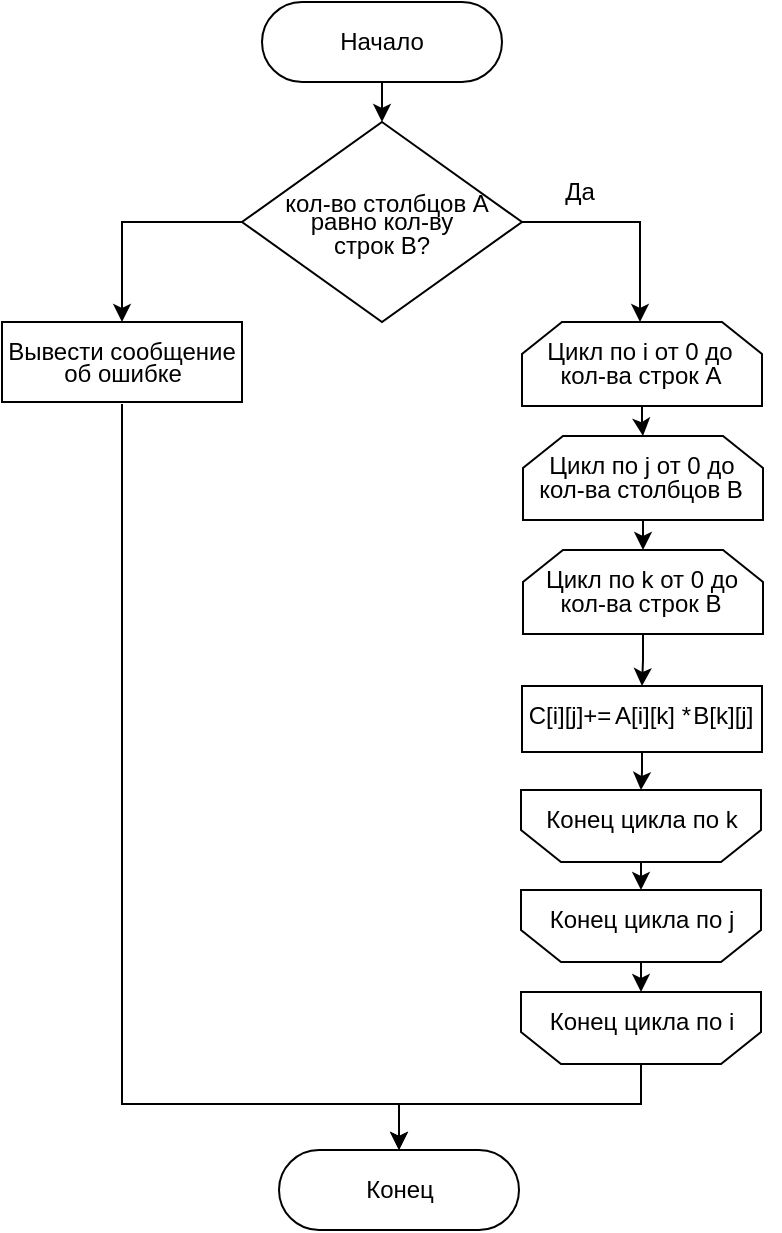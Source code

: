 <mxfile>
    <diagram id="SCuHcFxAUamTaQBNhxje" name="Page-1">
        <mxGraphModel dx="806" dy="650" grid="0" gridSize="10" guides="1" tooltips="1" connect="1" arrows="1" fold="1" page="0" pageScale="1" pageWidth="850" pageHeight="1100" math="0" shadow="0">
            <root>
                <mxCell id="0"/>
                <mxCell id="1" parent="0"/>
                <mxCell id="2" value="Начало" style="rounded=1;whiteSpace=wrap;html=1;arcSize=50;" parent="1" vertex="1">
                    <mxGeometry x="529" y="75" width="120" height="40" as="geometry"/>
                </mxCell>
                <mxCell id="3" value="Конец" style="rounded=1;whiteSpace=wrap;html=1;arcSize=50;" parent="1" vertex="1">
                    <mxGeometry x="537.5" y="649" width="120" height="40" as="geometry"/>
                </mxCell>
                <mxCell id="4" value="" style="rhombus;whiteSpace=wrap;html=1;" parent="1" vertex="1">
                    <mxGeometry x="519" y="135" width="140" height="100" as="geometry"/>
                </mxCell>
                <mxCell id="5" value="равно кол-ву" style="text;html=1;strokeColor=none;fillColor=none;align=center;verticalAlign=middle;whiteSpace=wrap;rounded=0;" parent="1" vertex="1">
                    <mxGeometry x="529" y="170" width="120" height="30" as="geometry"/>
                </mxCell>
                <mxCell id="6" value="кол-во столбцов А" style="text;html=1;strokeColor=none;fillColor=none;align=center;verticalAlign=middle;whiteSpace=wrap;rounded=0;" parent="1" vertex="1">
                    <mxGeometry x="539" y="161" width="105" height="30" as="geometry"/>
                </mxCell>
                <mxCell id="7" value="строк B?" style="text;html=1;strokeColor=none;fillColor=none;align=center;verticalAlign=middle;whiteSpace=wrap;rounded=0;" parent="1" vertex="1">
                    <mxGeometry x="559" y="182" width="60" height="30" as="geometry"/>
                </mxCell>
                <mxCell id="8" value="" style="rounded=0;whiteSpace=wrap;html=1;" parent="1" vertex="1">
                    <mxGeometry x="399" y="235" width="120" height="40" as="geometry"/>
                </mxCell>
                <mxCell id="9" value="Вывести сообщение" style="text;html=1;strokeColor=none;fillColor=none;align=center;verticalAlign=middle;whiteSpace=wrap;rounded=0;" parent="1" vertex="1">
                    <mxGeometry x="399" y="235" width="120" height="30" as="geometry"/>
                </mxCell>
                <mxCell id="10" value="об ошибке" style="text;html=1;strokeColor=none;fillColor=none;align=center;verticalAlign=middle;whiteSpace=wrap;rounded=0;" parent="1" vertex="1">
                    <mxGeometry x="414.5" y="246" width="89" height="30" as="geometry"/>
                </mxCell>
                <mxCell id="12" value="" style="shape=loopLimit;whiteSpace=wrap;html=1;" parent="1" vertex="1">
                    <mxGeometry x="659" y="235" width="120" height="42" as="geometry"/>
                </mxCell>
                <mxCell id="13" value="" style="shape=loopLimit;verticalAlign=middle;rounded=0;rotation=-180;editable=1;movable=1;resizable=1;rotatable=1;deletable=1;connectable=1;horizontal=1;whiteSpace=wrap;html=1;" parent="1" vertex="1">
                    <mxGeometry x="658.5" y="570" width="120" height="36" as="geometry"/>
                </mxCell>
                <mxCell id="18" value="Цикл по i от 0 до" style="text;html=1;strokeColor=none;fillColor=none;align=center;verticalAlign=middle;whiteSpace=wrap;rounded=0;" parent="1" vertex="1">
                    <mxGeometry x="668" y="235" width="100" height="30" as="geometry"/>
                </mxCell>
                <mxCell id="19" value="кол-ва строк A" style="text;html=1;strokeColor=none;fillColor=none;align=center;verticalAlign=middle;whiteSpace=wrap;rounded=0;" parent="1" vertex="1">
                    <mxGeometry x="658.5" y="247" width="119" height="30" as="geometry"/>
                </mxCell>
                <mxCell id="20" value="Конец цикла по i" style="text;html=1;strokeColor=none;fillColor=none;align=center;verticalAlign=middle;whiteSpace=wrap;rounded=0;" parent="1" vertex="1">
                    <mxGeometry x="658.5" y="570" width="120" height="30" as="geometry"/>
                </mxCell>
                <mxCell id="21" value="" style="shape=loopLimit;whiteSpace=wrap;html=1;" parent="1" vertex="1">
                    <mxGeometry x="659.5" y="292" width="120" height="42" as="geometry"/>
                </mxCell>
                <mxCell id="22" value="" style="shape=loopLimit;verticalAlign=middle;rounded=0;rotation=-180;editable=1;movable=1;resizable=1;rotatable=1;deletable=1;connectable=1;horizontal=1;whiteSpace=wrap;html=1;" parent="1" vertex="1">
                    <mxGeometry x="658.5" y="519" width="120" height="36" as="geometry"/>
                </mxCell>
                <mxCell id="23" value="Цикл по j от 0 до" style="text;html=1;strokeColor=none;fillColor=none;align=center;verticalAlign=middle;whiteSpace=wrap;rounded=0;" parent="1" vertex="1">
                    <mxGeometry x="668.5" y="292" width="100" height="30" as="geometry"/>
                </mxCell>
                <mxCell id="24" value="кол-ва столбцов B" style="text;html=1;strokeColor=none;fillColor=none;align=center;verticalAlign=middle;whiteSpace=wrap;rounded=0;" parent="1" vertex="1">
                    <mxGeometry x="659" y="304" width="119" height="30" as="geometry"/>
                </mxCell>
                <mxCell id="25" value="Конец цикла по j" style="text;html=1;strokeColor=none;fillColor=none;align=center;verticalAlign=middle;whiteSpace=wrap;rounded=0;" parent="1" vertex="1">
                    <mxGeometry x="658.5" y="519" width="120" height="30" as="geometry"/>
                </mxCell>
                <mxCell id="26" value="" style="shape=loopLimit;whiteSpace=wrap;html=1;" parent="1" vertex="1">
                    <mxGeometry x="659.5" y="349" width="120" height="42" as="geometry"/>
                </mxCell>
                <mxCell id="27" value="" style="shape=loopLimit;verticalAlign=middle;rounded=0;rotation=-180;editable=1;movable=1;resizable=1;rotatable=1;deletable=1;connectable=1;horizontal=1;whiteSpace=wrap;html=1;" parent="1" vertex="1">
                    <mxGeometry x="658.5" y="469" width="120" height="36" as="geometry"/>
                </mxCell>
                <mxCell id="28" value="Цикл по k от 0 до" style="text;html=1;strokeColor=none;fillColor=none;align=center;verticalAlign=middle;whiteSpace=wrap;rounded=0;" parent="1" vertex="1">
                    <mxGeometry x="668.5" y="349" width="100" height="30" as="geometry"/>
                </mxCell>
                <mxCell id="29" value="кол-ва строк B" style="text;html=1;strokeColor=none;fillColor=none;align=center;verticalAlign=middle;whiteSpace=wrap;rounded=0;" parent="1" vertex="1">
                    <mxGeometry x="659" y="361" width="119" height="30" as="geometry"/>
                </mxCell>
                <mxCell id="30" value="Конец цикла по k" style="text;html=1;strokeColor=none;fillColor=none;align=center;verticalAlign=middle;whiteSpace=wrap;rounded=0;" parent="1" vertex="1">
                    <mxGeometry x="658.5" y="469" width="120" height="30" as="geometry"/>
                </mxCell>
                <mxCell id="31" value="" style="rounded=0;whiteSpace=wrap;html=1;" parent="1" vertex="1">
                    <mxGeometry x="659" y="417" width="120" height="33" as="geometry"/>
                </mxCell>
                <mxCell id="32" value="С[i][j]+=" style="text;html=1;strokeColor=none;fillColor=none;align=center;verticalAlign=middle;whiteSpace=wrap;rounded=0;" parent="1" vertex="1">
                    <mxGeometry x="658.5" y="417" width="47.5" height="30" as="geometry"/>
                </mxCell>
                <mxCell id="33" value="" style="endArrow=classic;html=1;exitX=1;exitY=0.5;exitDx=0;exitDy=0;entryX=0.5;entryY=0;entryDx=0;entryDy=0;edgeStyle=orthogonalEdgeStyle;rounded=0;" parent="1" source="4" target="18" edge="1">
                    <mxGeometry width="50" height="50" relative="1" as="geometry">
                        <mxPoint x="620" y="552" as="sourcePoint"/>
                        <mxPoint x="670" y="502" as="targetPoint"/>
                    </mxGeometry>
                </mxCell>
                <mxCell id="34" value="" style="endArrow=classic;html=1;edgeStyle=orthogonalEdgeStyle;rounded=0;" parent="1" source="12" target="21" edge="1">
                    <mxGeometry width="50" height="50" relative="1" as="geometry">
                        <mxPoint x="620" y="552" as="sourcePoint"/>
                        <mxPoint x="670" y="502" as="targetPoint"/>
                    </mxGeometry>
                </mxCell>
                <mxCell id="35" value="" style="endArrow=classic;html=1;edgeStyle=orthogonalEdgeStyle;rounded=0;" parent="1" source="21" target="26" edge="1">
                    <mxGeometry width="50" height="50" relative="1" as="geometry">
                        <mxPoint x="620" y="552" as="sourcePoint"/>
                        <mxPoint x="670" y="502" as="targetPoint"/>
                    </mxGeometry>
                </mxCell>
                <mxCell id="36" value="" style="endArrow=classic;html=1;edgeStyle=orthogonalEdgeStyle;rounded=0;" parent="1" source="26" target="31" edge="1">
                    <mxGeometry width="50" height="50" relative="1" as="geometry">
                        <mxPoint x="620" y="552" as="sourcePoint"/>
                        <mxPoint x="670" y="502" as="targetPoint"/>
                    </mxGeometry>
                </mxCell>
                <mxCell id="37" value="" style="endArrow=classic;html=1;edgeStyle=orthogonalEdgeStyle;rounded=0;" parent="1" source="31" target="30" edge="1">
                    <mxGeometry width="50" height="50" relative="1" as="geometry">
                        <mxPoint x="620" y="552" as="sourcePoint"/>
                        <mxPoint x="670" y="502" as="targetPoint"/>
                    </mxGeometry>
                </mxCell>
                <mxCell id="38" value="" style="endArrow=classic;html=1;edgeStyle=orthogonalEdgeStyle;rounded=0;" parent="1" source="27" target="22" edge="1">
                    <mxGeometry width="50" height="50" relative="1" as="geometry">
                        <mxPoint x="620" y="552" as="sourcePoint"/>
                        <mxPoint x="670" y="502" as="targetPoint"/>
                    </mxGeometry>
                </mxCell>
                <mxCell id="39" value="" style="endArrow=classic;html=1;edgeStyle=orthogonalEdgeStyle;rounded=0;entryX=0.5;entryY=1;entryDx=0;entryDy=0;exitX=0.5;exitY=0;exitDx=0;exitDy=0;" parent="1" source="22" target="13" edge="1">
                    <mxGeometry width="50" height="50" relative="1" as="geometry">
                        <mxPoint x="620" y="552" as="sourcePoint"/>
                        <mxPoint x="744" y="624" as="targetPoint"/>
                    </mxGeometry>
                </mxCell>
                <mxCell id="40" value="" style="endArrow=classic;html=1;exitX=0;exitY=0.5;exitDx=0;exitDy=0;entryX=0.5;entryY=0;entryDx=0;entryDy=0;edgeStyle=orthogonalEdgeStyle;rounded=0;" parent="1" source="4" target="9" edge="1">
                    <mxGeometry width="50" height="50" relative="1" as="geometry">
                        <mxPoint x="636" y="495" as="sourcePoint"/>
                        <mxPoint x="695" y="448" as="targetPoint"/>
                    </mxGeometry>
                </mxCell>
                <mxCell id="42" value="" style="endArrow=classic;html=1;rounded=0;exitX=0.5;exitY=0;exitDx=0;exitDy=0;entryX=0.5;entryY=0;entryDx=0;entryDy=0;edgeStyle=orthogonalEdgeStyle;" parent="1" source="13" target="3" edge="1">
                    <mxGeometry width="50" height="50" relative="1" as="geometry">
                        <mxPoint x="645" y="498" as="sourcePoint"/>
                        <mxPoint x="695" y="448" as="targetPoint"/>
                        <Array as="points">
                            <mxPoint x="718" y="626"/>
                            <mxPoint x="598" y="626"/>
                        </Array>
                    </mxGeometry>
                </mxCell>
                <mxCell id="43" value="" style="endArrow=classic;html=1;rounded=0;exitX=0.5;exitY=1;exitDx=0;exitDy=0;edgeStyle=orthogonalEdgeStyle;entryX=0.5;entryY=0;entryDx=0;entryDy=0;endFill=0;" parent="1" source="10" target="3" edge="1">
                    <mxGeometry width="50" height="50" relative="1" as="geometry">
                        <mxPoint x="645" y="498" as="sourcePoint"/>
                        <mxPoint x="597" y="627" as="targetPoint"/>
                        <Array as="points">
                            <mxPoint x="459" y="626"/>
                            <mxPoint x="598" y="626"/>
                        </Array>
                    </mxGeometry>
                </mxCell>
                <mxCell id="44" value="" style="endArrow=classic;html=1;rounded=0;exitX=0.5;exitY=1;exitDx=0;exitDy=0;entryX=0.5;entryY=0;entryDx=0;entryDy=0;" parent="1" source="2" target="4" edge="1">
                    <mxGeometry width="50" height="50" relative="1" as="geometry">
                        <mxPoint x="616" y="358" as="sourcePoint"/>
                        <mxPoint x="666" y="308" as="targetPoint"/>
                    </mxGeometry>
                </mxCell>
                <mxCell id="45" value="Да" style="text;html=1;strokeColor=none;fillColor=none;align=center;verticalAlign=middle;whiteSpace=wrap;rounded=0;" parent="1" vertex="1">
                    <mxGeometry x="657.5" y="155" width="60" height="30" as="geometry"/>
                </mxCell>
                <mxCell id="46" value="A[i][k] *" style="text;html=1;strokeColor=none;fillColor=none;align=center;verticalAlign=middle;whiteSpace=wrap;rounded=0;" parent="1" vertex="1">
                    <mxGeometry x="699.5" y="417" width="48.5" height="30" as="geometry"/>
                </mxCell>
                <mxCell id="47" value="&amp;nbsp;B[k][j]" style="text;html=1;strokeColor=none;fillColor=none;align=center;verticalAlign=middle;whiteSpace=wrap;rounded=0;" parent="1" vertex="1">
                    <mxGeometry x="728" y="417" width="60" height="30" as="geometry"/>
                </mxCell>
            </root>
        </mxGraphModel>
    </diagram>
</mxfile>